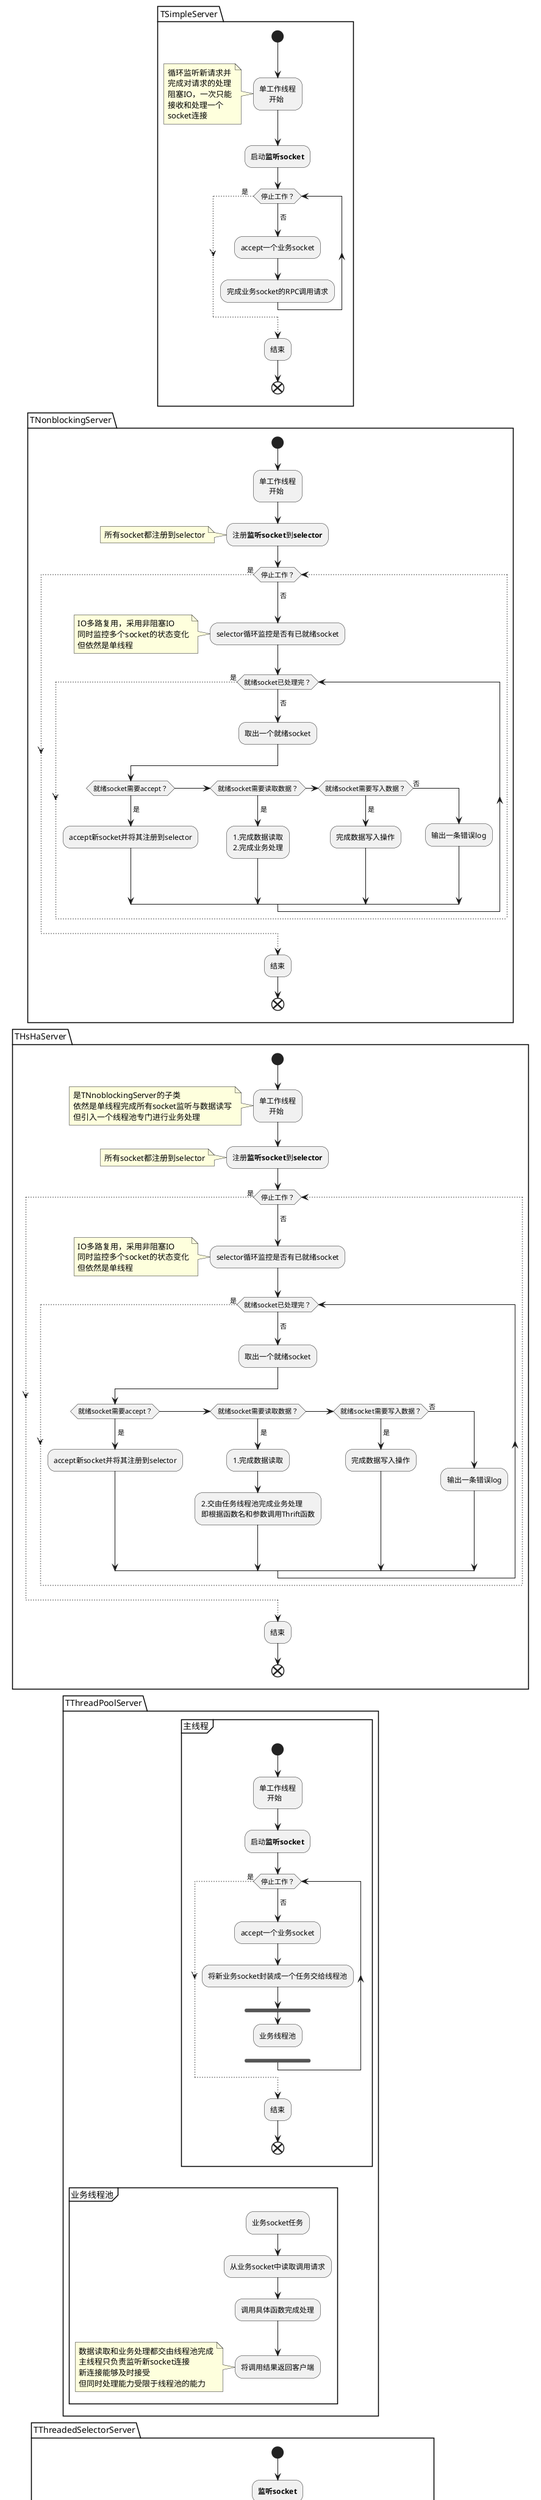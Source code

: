 @startuml
package TSimpleServer {
    start
    :单工作线程\n     开始;
    note left
        循环监听新请求并
        完成对请求的处理
        阻塞IO，一次只能
        接收和处理一个
        socket连接
    end note
    :启动**监听socket**;
    while (停止工作？) is (\n否)
        :accept一个业务socket;
        :完成业务socket的RPC调用请求;
    endwhile (是   )
    -[dotted]->
    :结束;
    end
}
package TNonblockingServer {
    start
    :单工作线程\n     开始;
    :注册**监听socket**到**selector**;
    note left
        所有socket都注册到selector
    end note
    while (停止工作？) is (\n否)
        :selector循环监控是否有已就绪socket;
        note left
            IO多路复用，采用非阻塞IO
            同时监控多个socket的状态变化
            但依然是单线程
        end note
        while (就绪socket已处理完？) is (\n否)
            :取出一个就绪socket;
            if (就绪socket需要accept？) then (\n是)
                :accept新socket并将其注册到selector;

            elseif (就绪socket需要读取数据？) then (\n是)
                :1.完成数据读取\n2.完成业务处理;
            elseif (就绪socket需要写入数据？) then (\n是)
                :完成数据写入操作;
            else (否)
            :输出一条错误log;
            endif
        endwhile (是)
        -[dotted]->
    endwhile (是)
    -[dotted]->
    :结束;
    end
}
package THsHaServer {
    start
    :单工作线程\n     开始;
    note left
        是TNnoblockingServer的子类
        依然是单线程完成所有socket监听与数据读写
        但引入一个线程池专门进行业务处理
    end note
    :注册**监听socket**到**selector**;
    note left
        所有socket都注册到selector
    end note
    while (停止工作？) is (\n否)
            :selector循环监控是否有已就绪socket;
            note left
                IO多路复用，采用非阻塞IO
                同时监控多个socket的状态变化
                但依然是单线程
            end note
            while (就绪socket已处理完？) is (\n否)
                :取出一个就绪socket;
                if (就绪socket需要accept？) then (\n是)
                    :accept新socket并将其注册到selector;
                elseif (就绪socket需要读取数据？) then (\n是)
                    :1.完成数据读取;
                    :2.交由任务线程池完成业务处理\n即根据函数名和参数调用Thrift函数;
                elseif (就绪socket需要写入数据？) then (\n是)
                    :完成数据写入操作;
                else (否)
                    :输出一条错误log;
                endif
            endwhile (是)
            -[dotted]->
    endwhile (是)
    -[dotted]->
    :结束;
    end
}
package TThreadPoolServer {
    partition 主线程 {
        start
        :单工作线程\n    开始;
        :启动**监听socket**;
        while (停止工作？) is (\n否)
            :accept一个业务socket;
            :将新业务socket封装成一个任务交给线程池;
            fork
                :业务线程池;
                detach
            endfork
        endwhile (是)
        -[dotted]->
        :结束;
        end
    }
    partition 业务线程池 {
        :业务socket任务;
        :从业务socket中读取调用请求;
        :调用具体函数完成处理;
        :将调用结果返回客户端;
        kill
    }
    note left
        数据读取和业务处理都交由线程池完成
        主线程只负责监听新socket连接
        新连接能够及时接受
        但同时处理能力受限于线程池的能力
    end note
}
package TThreadedSelectorServer {
    start
    :**监听socket**;
    -> 新socket连接;
    :AcceptThread;
    note left
        专门用于处理新连接
    end note
    :SelectorThreadLoadBalancer;
    note left
        负载均衡器对象
        当AcceptThread接受新socket连接时
        由它决定将新请求分配给哪个SelectorThread
    end note
    note left
        多个SelectorThread对象
        专门处理业务socket
        的网络I/O操作
    end note
    split
        :SelectorThread-0;
    split again
        :SelectorThread-1;
    split again
        :...;
    split again
        :SelectorThread-N;
    end split
    -> 读取业务socket的数据之后
    交给业务线程池处理;
    :ExecutorService业务处理线程池;
    note left
        SelectorThread线程监听到socket中
        有调用请求过来时，读取请求之后
        交给ExecutorService线程池中
        的线程来完成此次调用的具体执行
    end note
}
@enduml